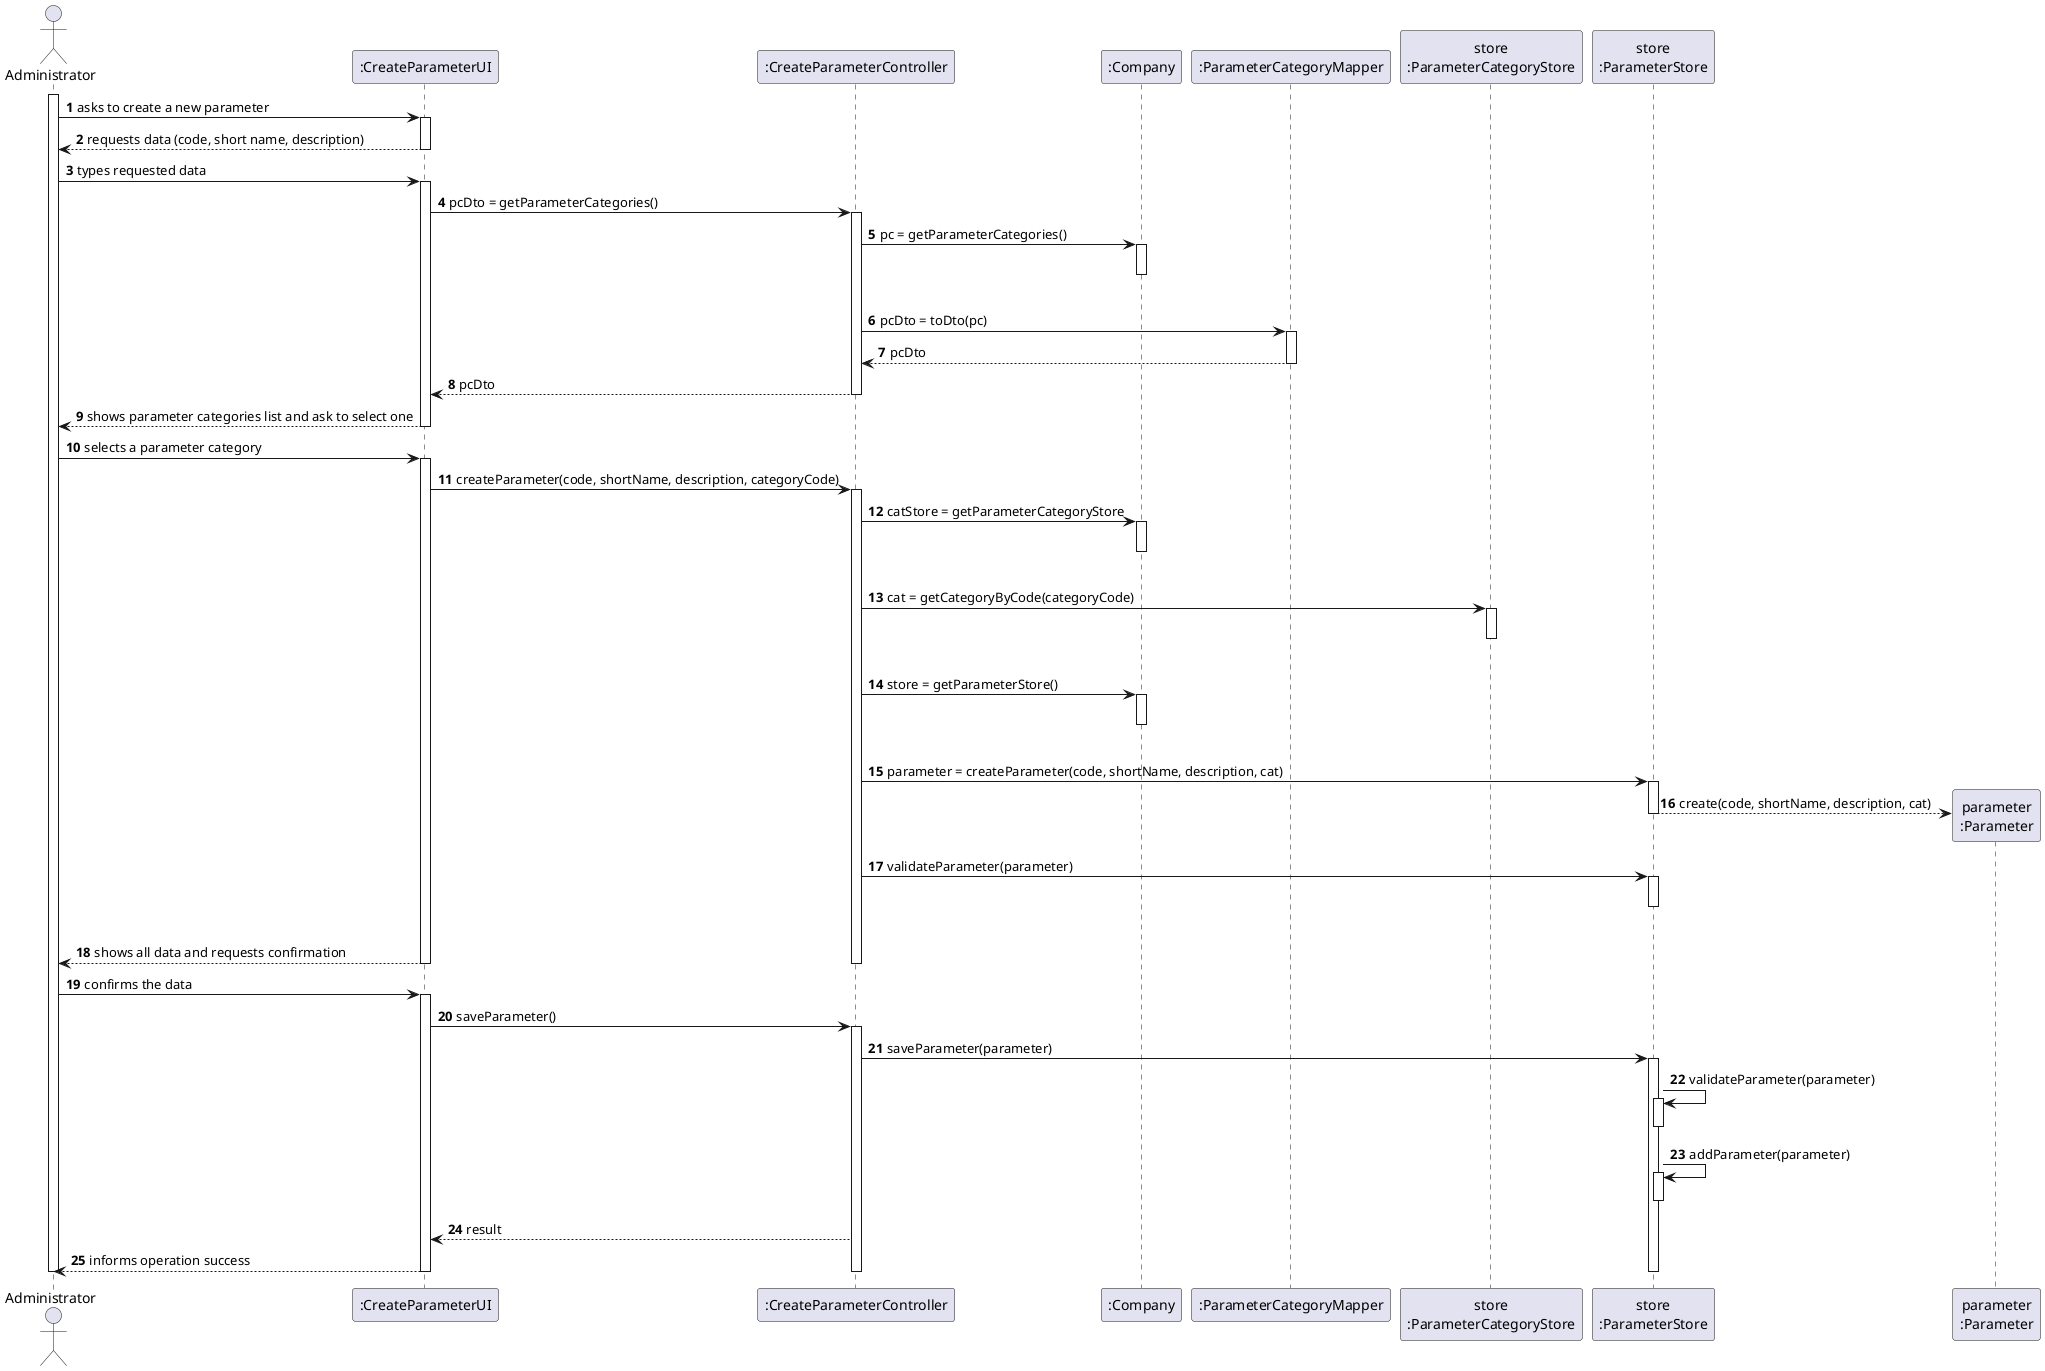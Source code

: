 @startuml
autonumber
'hide footbox
actor "Administrator" as ADM

participant ":CreateParameterUI" as UI
participant ":CreateParameterController" as CTRL
participant ":Company" as ML
participant ":ParameterCategoryMapper" as MAPPER
participant "store\n:ParameterCategoryStore" as STORECAT
participant "store\n:ParameterStore" as STOREPAR
participant "parameter\n:Parameter" as PARAMETER

activate ADM
ADM -> UI : asks to create a new parameter
activate UI
UI --> ADM : requests data (code, short name, description)
deactivate UI

ADM -> UI : types requested data
activate UI

UI -> CTRL : pcDto = getParameterCategories()
activate CTRL

CTRL -> ML : pc = getParameterCategories()
activate ML
|||
deactivate ML

CTRL -> MAPPER : pcDto = toDto(pc)
activate MAPPER

MAPPER --> CTRL : pcDto
deactivate MAPPER

CTRL --> UI : pcDto
deactivate CTRL



UI --> ADM : shows parameter categories list and ask to select one
deactivate ML
deactivate UI

ADM -> UI : selects a parameter category
activate UI

UI -> CTRL : createParameter(code, shortName, description, categoryCode)
activate CTRL

CTRL -> ML : catStore = getParameterCategoryStore
activate ML
|||
deactivate ML

CTRL -> STORECAT : cat = getCategoryByCode(categoryCode)
activate STORECAT
|||
deactivate STORECAT

CTRL -> ML : store = getParameterStore()
activate ML
|||
deactivate ML


CTRL -> STOREPAR: parameter = createParameter(code, shortName, description, cat)
activate STOREPAR



STOREPAR --> PARAMETER**: create(code, shortName, description, cat)
deactivate STOREPAR
CTRL -> STOREPAR: validateParameter(parameter)
activate STOREPAR
|||
deactivate STOREPAR



UI --> ADM: shows all data and requests confirmation
deactivate CTRL
deactivate UI


ADM -> UI : confirms the data
activate UI
UI -> CTRL : saveParameter()
activate CTRL

CTRL -> STOREPAR : saveParameter(parameter)
activate STOREPAR

STOREPAR -> STOREPAR: validateParameter(parameter)
activate STOREPAR
deactivate STOREPAR
STOREPAR -> STOREPAR: addParameter(parameter)
activate STOREPAR
deactivate STOREPAR

CTRL --> UI: result

UI --> ADM : informs operation success
deactivate STOREPAR
deactivate CTRL
deactivate UI

deactivate ADM
@enduml